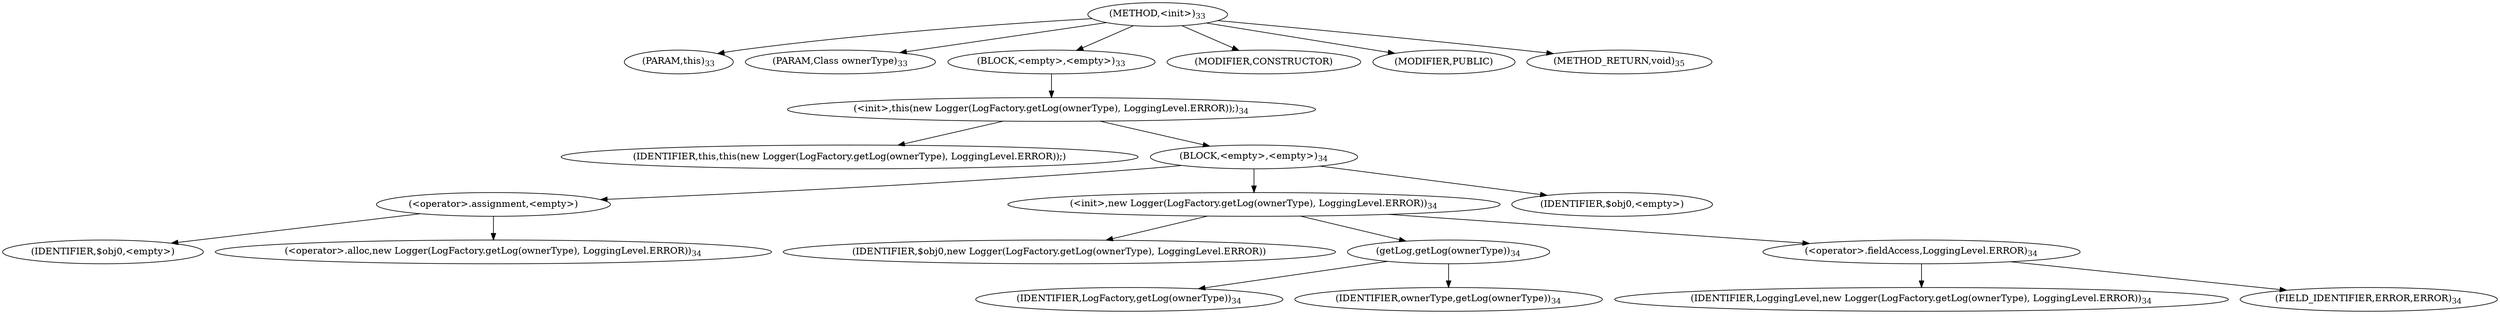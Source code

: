 digraph "&lt;init&gt;" {  
"23" [label = <(METHOD,&lt;init&gt;)<SUB>33</SUB>> ]
"4" [label = <(PARAM,this)<SUB>33</SUB>> ]
"24" [label = <(PARAM,Class ownerType)<SUB>33</SUB>> ]
"25" [label = <(BLOCK,&lt;empty&gt;,&lt;empty&gt;)<SUB>33</SUB>> ]
"26" [label = <(&lt;init&gt;,this(new Logger(LogFactory.getLog(ownerType), LoggingLevel.ERROR));)<SUB>34</SUB>> ]
"3" [label = <(IDENTIFIER,this,this(new Logger(LogFactory.getLog(ownerType), LoggingLevel.ERROR));)> ]
"27" [label = <(BLOCK,&lt;empty&gt;,&lt;empty&gt;)<SUB>34</SUB>> ]
"28" [label = <(&lt;operator&gt;.assignment,&lt;empty&gt;)> ]
"29" [label = <(IDENTIFIER,$obj0,&lt;empty&gt;)> ]
"30" [label = <(&lt;operator&gt;.alloc,new Logger(LogFactory.getLog(ownerType), LoggingLevel.ERROR))<SUB>34</SUB>> ]
"31" [label = <(&lt;init&gt;,new Logger(LogFactory.getLog(ownerType), LoggingLevel.ERROR))<SUB>34</SUB>> ]
"32" [label = <(IDENTIFIER,$obj0,new Logger(LogFactory.getLog(ownerType), LoggingLevel.ERROR))> ]
"33" [label = <(getLog,getLog(ownerType))<SUB>34</SUB>> ]
"34" [label = <(IDENTIFIER,LogFactory,getLog(ownerType))<SUB>34</SUB>> ]
"35" [label = <(IDENTIFIER,ownerType,getLog(ownerType))<SUB>34</SUB>> ]
"36" [label = <(&lt;operator&gt;.fieldAccess,LoggingLevel.ERROR)<SUB>34</SUB>> ]
"37" [label = <(IDENTIFIER,LoggingLevel,new Logger(LogFactory.getLog(ownerType), LoggingLevel.ERROR))<SUB>34</SUB>> ]
"38" [label = <(FIELD_IDENTIFIER,ERROR,ERROR)<SUB>34</SUB>> ]
"39" [label = <(IDENTIFIER,$obj0,&lt;empty&gt;)> ]
"40" [label = <(MODIFIER,CONSTRUCTOR)> ]
"41" [label = <(MODIFIER,PUBLIC)> ]
"42" [label = <(METHOD_RETURN,void)<SUB>35</SUB>> ]
  "23" -> "4" 
  "23" -> "24" 
  "23" -> "25" 
  "23" -> "40" 
  "23" -> "41" 
  "23" -> "42" 
  "25" -> "26" 
  "26" -> "3" 
  "26" -> "27" 
  "27" -> "28" 
  "27" -> "31" 
  "27" -> "39" 
  "28" -> "29" 
  "28" -> "30" 
  "31" -> "32" 
  "31" -> "33" 
  "31" -> "36" 
  "33" -> "34" 
  "33" -> "35" 
  "36" -> "37" 
  "36" -> "38" 
}
